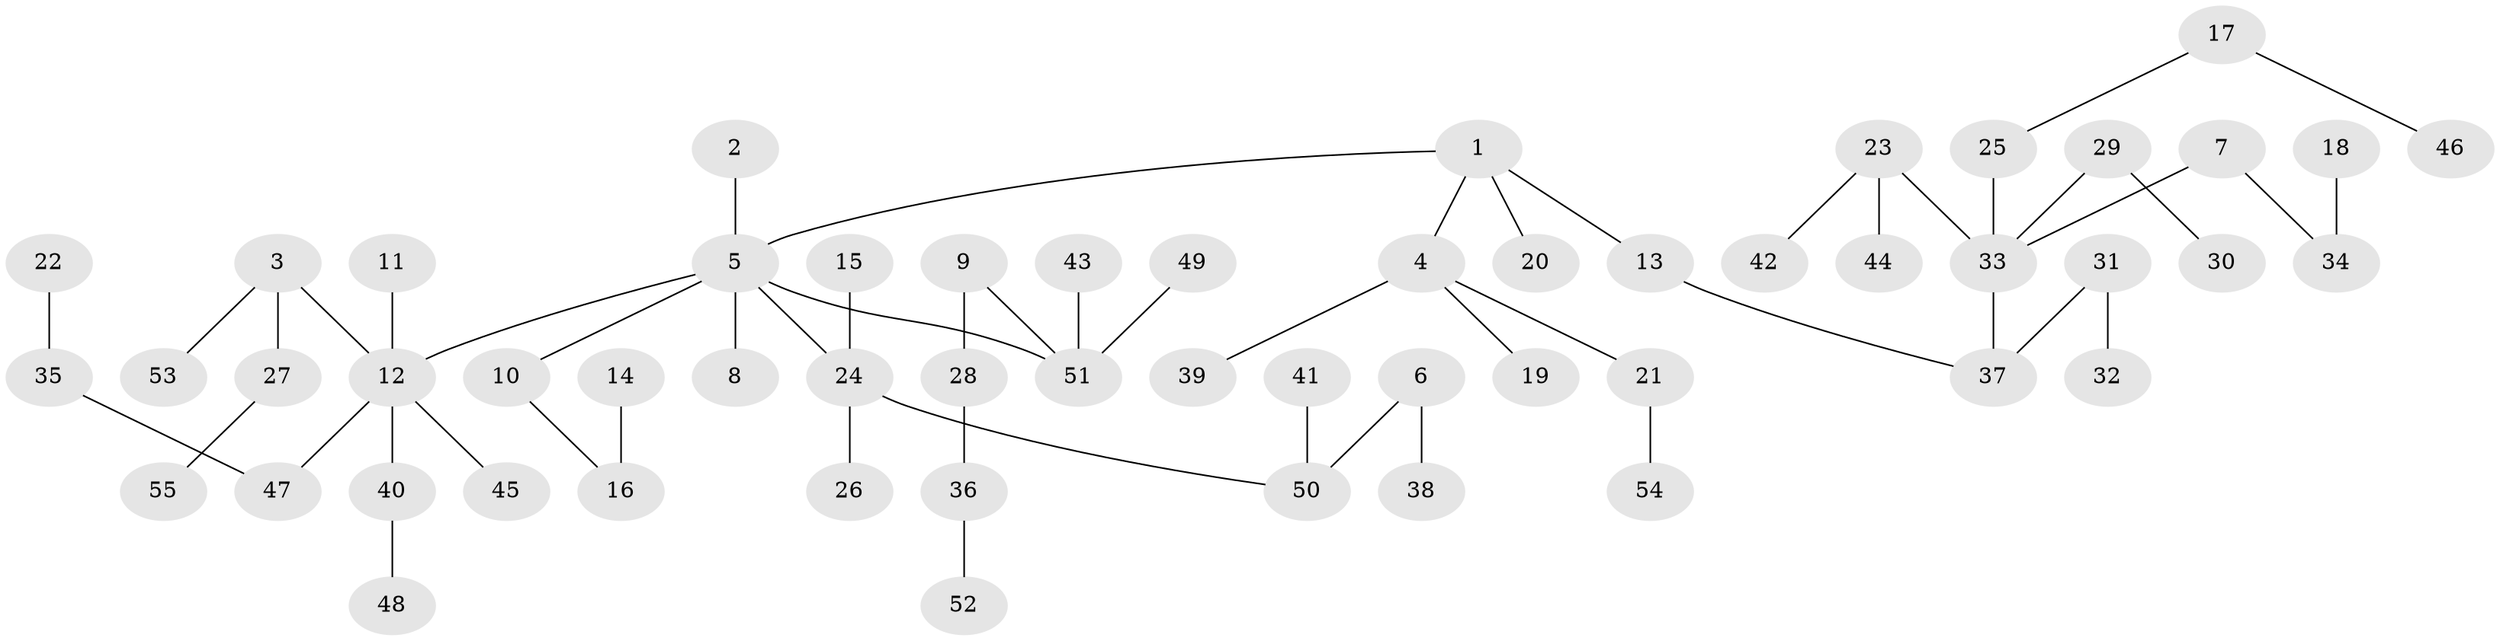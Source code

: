// original degree distribution, {3: 0.2018348623853211, 8: 0.009174311926605505, 6: 0.01834862385321101, 5: 0.009174311926605505, 1: 0.47706422018348627, 4: 0.027522935779816515, 7: 0.009174311926605505, 2: 0.24770642201834864}
// Generated by graph-tools (version 1.1) at 2025/02/03/09/25 03:02:17]
// undirected, 55 vertices, 54 edges
graph export_dot {
graph [start="1"]
  node [color=gray90,style=filled];
  1;
  2;
  3;
  4;
  5;
  6;
  7;
  8;
  9;
  10;
  11;
  12;
  13;
  14;
  15;
  16;
  17;
  18;
  19;
  20;
  21;
  22;
  23;
  24;
  25;
  26;
  27;
  28;
  29;
  30;
  31;
  32;
  33;
  34;
  35;
  36;
  37;
  38;
  39;
  40;
  41;
  42;
  43;
  44;
  45;
  46;
  47;
  48;
  49;
  50;
  51;
  52;
  53;
  54;
  55;
  1 -- 4 [weight=1.0];
  1 -- 5 [weight=1.0];
  1 -- 13 [weight=1.0];
  1 -- 20 [weight=1.0];
  2 -- 5 [weight=1.0];
  3 -- 12 [weight=1.0];
  3 -- 27 [weight=1.0];
  3 -- 53 [weight=1.0];
  4 -- 19 [weight=1.0];
  4 -- 21 [weight=1.0];
  4 -- 39 [weight=1.0];
  5 -- 8 [weight=1.0];
  5 -- 10 [weight=1.0];
  5 -- 12 [weight=1.0];
  5 -- 24 [weight=1.0];
  5 -- 51 [weight=1.0];
  6 -- 38 [weight=1.0];
  6 -- 50 [weight=1.0];
  7 -- 33 [weight=1.0];
  7 -- 34 [weight=1.0];
  9 -- 28 [weight=1.0];
  9 -- 51 [weight=1.0];
  10 -- 16 [weight=1.0];
  11 -- 12 [weight=1.0];
  12 -- 40 [weight=1.0];
  12 -- 45 [weight=1.0];
  12 -- 47 [weight=1.0];
  13 -- 37 [weight=1.0];
  14 -- 16 [weight=1.0];
  15 -- 24 [weight=1.0];
  17 -- 25 [weight=1.0];
  17 -- 46 [weight=1.0];
  18 -- 34 [weight=1.0];
  21 -- 54 [weight=1.0];
  22 -- 35 [weight=1.0];
  23 -- 33 [weight=1.0];
  23 -- 42 [weight=1.0];
  23 -- 44 [weight=1.0];
  24 -- 26 [weight=1.0];
  24 -- 50 [weight=1.0];
  25 -- 33 [weight=1.0];
  27 -- 55 [weight=1.0];
  28 -- 36 [weight=1.0];
  29 -- 30 [weight=1.0];
  29 -- 33 [weight=1.0];
  31 -- 32 [weight=1.0];
  31 -- 37 [weight=1.0];
  33 -- 37 [weight=1.0];
  35 -- 47 [weight=1.0];
  36 -- 52 [weight=1.0];
  40 -- 48 [weight=1.0];
  41 -- 50 [weight=1.0];
  43 -- 51 [weight=1.0];
  49 -- 51 [weight=1.0];
}
